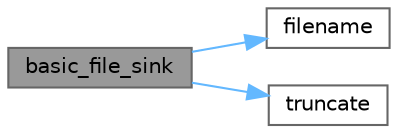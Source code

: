 digraph "basic_file_sink"
{
 // LATEX_PDF_SIZE
  bgcolor="transparent";
  edge [fontname=Helvetica,fontsize=10,labelfontname=Helvetica,labelfontsize=10];
  node [fontname=Helvetica,fontsize=10,shape=box,height=0.2,width=0.4];
  rankdir="LR";
  Node1 [id="Node000001",label="basic_file_sink",height=0.2,width=0.4,color="gray40", fillcolor="grey60", style="filled", fontcolor="black",tooltip=" "];
  Node1 -> Node2 [id="edge1_Node000001_Node000002",color="steelblue1",style="solid",tooltip=" "];
  Node2 [id="Node000002",label="filename",height=0.2,width=0.4,color="grey40", fillcolor="white", style="filled",URL="$classspdlog_1_1sinks_1_1basic__file__sink.html#ae2f60820f958c16263de7a70399e2d58",tooltip=" "];
  Node1 -> Node3 [id="edge2_Node000001_Node000003",color="steelblue1",style="solid",tooltip=" "];
  Node3 [id="Node000003",label="truncate",height=0.2,width=0.4,color="grey40", fillcolor="white", style="filled",URL="$classspdlog_1_1sinks_1_1basic__file__sink.html#a63b7160ca1752e29f6c860c979bce1d5",tooltip=" "];
}
